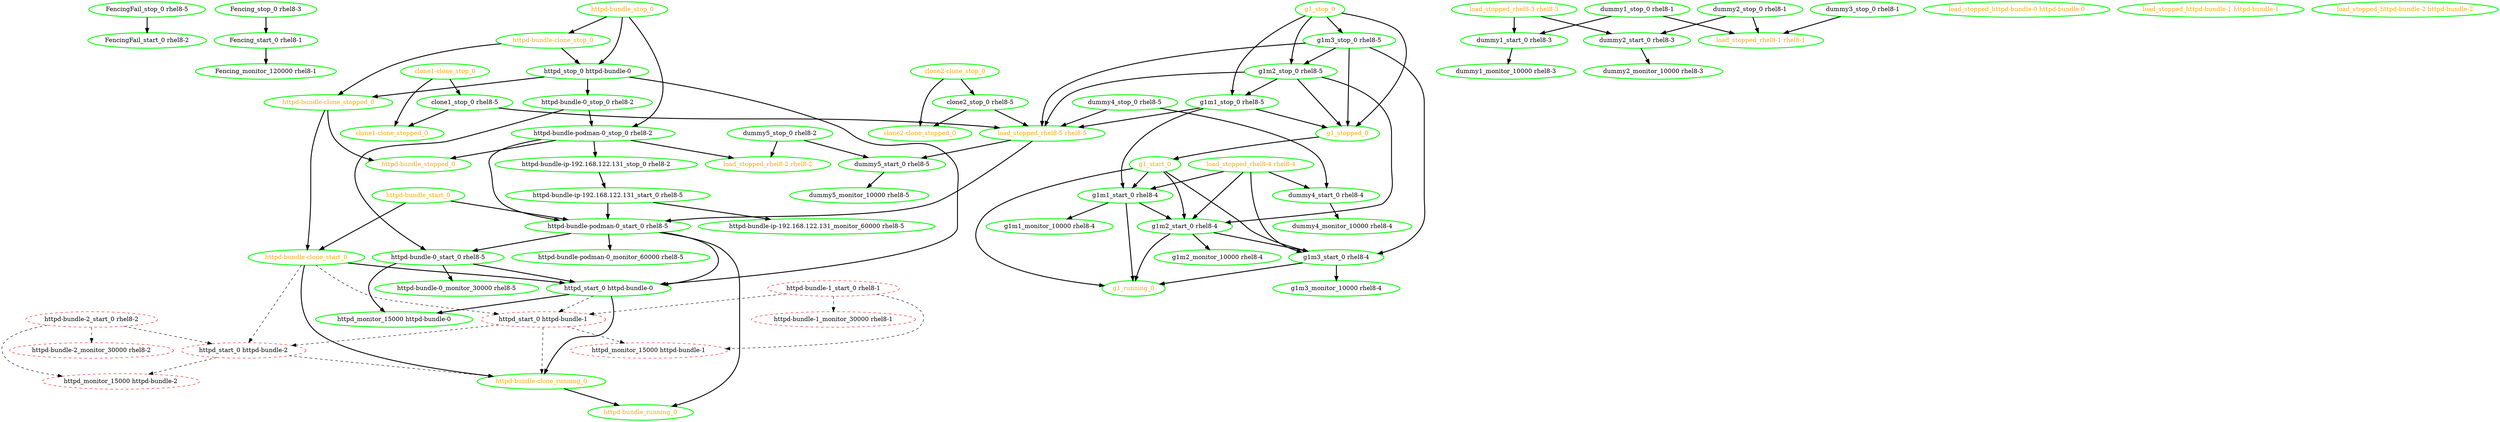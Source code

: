  digraph "g" {
"FencingFail_start_0 rhel8-2" [ style=bold color="green" fontcolor="black"]
"FencingFail_stop_0 rhel8-5" -> "FencingFail_start_0 rhel8-2" [ style = bold]
"FencingFail_stop_0 rhel8-5" [ style=bold color="green" fontcolor="black"]
"Fencing_monitor_120000 rhel8-1" [ style=bold color="green" fontcolor="black"]
"Fencing_start_0 rhel8-1" -> "Fencing_monitor_120000 rhel8-1" [ style = bold]
"Fencing_start_0 rhel8-1" [ style=bold color="green" fontcolor="black"]
"Fencing_stop_0 rhel8-3" -> "Fencing_start_0 rhel8-1" [ style = bold]
"Fencing_stop_0 rhel8-3" [ style=bold color="green" fontcolor="black"]
"clone1-clone_stop_0" -> "clone1-clone_stopped_0" [ style = bold]
"clone1-clone_stop_0" -> "clone1_stop_0 rhel8-5" [ style = bold]
"clone1-clone_stop_0" [ style=bold color="green" fontcolor="orange"]
"clone1-clone_stopped_0" [ style=bold color="green" fontcolor="orange"]
"clone1_stop_0 rhel8-5" -> "clone1-clone_stopped_0" [ style = bold]
"clone1_stop_0 rhel8-5" -> "load_stopped_rhel8-5 rhel8-5" [ style = bold]
"clone1_stop_0 rhel8-5" [ style=bold color="green" fontcolor="black"]
"clone2-clone_stop_0" -> "clone2-clone_stopped_0" [ style = bold]
"clone2-clone_stop_0" -> "clone2_stop_0 rhel8-5" [ style = bold]
"clone2-clone_stop_0" [ style=bold color="green" fontcolor="orange"]
"clone2-clone_stopped_0" [ style=bold color="green" fontcolor="orange"]
"clone2_stop_0 rhel8-5" -> "clone2-clone_stopped_0" [ style = bold]
"clone2_stop_0 rhel8-5" -> "load_stopped_rhel8-5 rhel8-5" [ style = bold]
"clone2_stop_0 rhel8-5" [ style=bold color="green" fontcolor="black"]
"dummy1_monitor_10000 rhel8-3" [ style=bold color="green" fontcolor="black"]
"dummy1_start_0 rhel8-3" -> "dummy1_monitor_10000 rhel8-3" [ style = bold]
"dummy1_start_0 rhel8-3" [ style=bold color="green" fontcolor="black"]
"dummy1_stop_0 rhel8-1" -> "dummy1_start_0 rhel8-3" [ style = bold]
"dummy1_stop_0 rhel8-1" -> "load_stopped_rhel8-1 rhel8-1" [ style = bold]
"dummy1_stop_0 rhel8-1" [ style=bold color="green" fontcolor="black"]
"dummy2_monitor_10000 rhel8-3" [ style=bold color="green" fontcolor="black"]
"dummy2_start_0 rhel8-3" -> "dummy2_monitor_10000 rhel8-3" [ style = bold]
"dummy2_start_0 rhel8-3" [ style=bold color="green" fontcolor="black"]
"dummy2_stop_0 rhel8-1" -> "dummy2_start_0 rhel8-3" [ style = bold]
"dummy2_stop_0 rhel8-1" -> "load_stopped_rhel8-1 rhel8-1" [ style = bold]
"dummy2_stop_0 rhel8-1" [ style=bold color="green" fontcolor="black"]
"dummy3_stop_0 rhel8-1" -> "load_stopped_rhel8-1 rhel8-1" [ style = bold]
"dummy3_stop_0 rhel8-1" [ style=bold color="green" fontcolor="black"]
"dummy4_monitor_10000 rhel8-4" [ style=bold color="green" fontcolor="black"]
"dummy4_start_0 rhel8-4" -> "dummy4_monitor_10000 rhel8-4" [ style = bold]
"dummy4_start_0 rhel8-4" [ style=bold color="green" fontcolor="black"]
"dummy4_stop_0 rhel8-5" -> "dummy4_start_0 rhel8-4" [ style = bold]
"dummy4_stop_0 rhel8-5" -> "load_stopped_rhel8-5 rhel8-5" [ style = bold]
"dummy4_stop_0 rhel8-5" [ style=bold color="green" fontcolor="black"]
"dummy5_monitor_10000 rhel8-5" [ style=bold color="green" fontcolor="black"]
"dummy5_start_0 rhel8-5" -> "dummy5_monitor_10000 rhel8-5" [ style = bold]
"dummy5_start_0 rhel8-5" [ style=bold color="green" fontcolor="black"]
"dummy5_stop_0 rhel8-2" -> "dummy5_start_0 rhel8-5" [ style = bold]
"dummy5_stop_0 rhel8-2" -> "load_stopped_rhel8-2 rhel8-2" [ style = bold]
"dummy5_stop_0 rhel8-2" [ style=bold color="green" fontcolor="black"]
"g1_running_0" [ style=bold color="green" fontcolor="orange"]
"g1_start_0" -> "g1_running_0" [ style = bold]
"g1_start_0" -> "g1m1_start_0 rhel8-4" [ style = bold]
"g1_start_0" -> "g1m2_start_0 rhel8-4" [ style = bold]
"g1_start_0" -> "g1m3_start_0 rhel8-4" [ style = bold]
"g1_start_0" [ style=bold color="green" fontcolor="orange"]
"g1_stop_0" -> "g1_stopped_0" [ style = bold]
"g1_stop_0" -> "g1m1_stop_0 rhel8-5" [ style = bold]
"g1_stop_0" -> "g1m2_stop_0 rhel8-5" [ style = bold]
"g1_stop_0" -> "g1m3_stop_0 rhel8-5" [ style = bold]
"g1_stop_0" [ style=bold color="green" fontcolor="orange"]
"g1_stopped_0" -> "g1_start_0" [ style = bold]
"g1_stopped_0" [ style=bold color="green" fontcolor="orange"]
"g1m1_monitor_10000 rhel8-4" [ style=bold color="green" fontcolor="black"]
"g1m1_start_0 rhel8-4" -> "g1_running_0" [ style = bold]
"g1m1_start_0 rhel8-4" -> "g1m1_monitor_10000 rhel8-4" [ style = bold]
"g1m1_start_0 rhel8-4" -> "g1m2_start_0 rhel8-4" [ style = bold]
"g1m1_start_0 rhel8-4" [ style=bold color="green" fontcolor="black"]
"g1m1_stop_0 rhel8-5" -> "g1_stopped_0" [ style = bold]
"g1m1_stop_0 rhel8-5" -> "g1m1_start_0 rhel8-4" [ style = bold]
"g1m1_stop_0 rhel8-5" -> "load_stopped_rhel8-5 rhel8-5" [ style = bold]
"g1m1_stop_0 rhel8-5" [ style=bold color="green" fontcolor="black"]
"g1m2_monitor_10000 rhel8-4" [ style=bold color="green" fontcolor="black"]
"g1m2_start_0 rhel8-4" -> "g1_running_0" [ style = bold]
"g1m2_start_0 rhel8-4" -> "g1m2_monitor_10000 rhel8-4" [ style = bold]
"g1m2_start_0 rhel8-4" -> "g1m3_start_0 rhel8-4" [ style = bold]
"g1m2_start_0 rhel8-4" [ style=bold color="green" fontcolor="black"]
"g1m2_stop_0 rhel8-5" -> "g1_stopped_0" [ style = bold]
"g1m2_stop_0 rhel8-5" -> "g1m1_stop_0 rhel8-5" [ style = bold]
"g1m2_stop_0 rhel8-5" -> "g1m2_start_0 rhel8-4" [ style = bold]
"g1m2_stop_0 rhel8-5" -> "load_stopped_rhel8-5 rhel8-5" [ style = bold]
"g1m2_stop_0 rhel8-5" [ style=bold color="green" fontcolor="black"]
"g1m3_monitor_10000 rhel8-4" [ style=bold color="green" fontcolor="black"]
"g1m3_start_0 rhel8-4" -> "g1_running_0" [ style = bold]
"g1m3_start_0 rhel8-4" -> "g1m3_monitor_10000 rhel8-4" [ style = bold]
"g1m3_start_0 rhel8-4" [ style=bold color="green" fontcolor="black"]
"g1m3_stop_0 rhel8-5" -> "g1_stopped_0" [ style = bold]
"g1m3_stop_0 rhel8-5" -> "g1m2_stop_0 rhel8-5" [ style = bold]
"g1m3_stop_0 rhel8-5" -> "g1m3_start_0 rhel8-4" [ style = bold]
"g1m3_stop_0 rhel8-5" -> "load_stopped_rhel8-5 rhel8-5" [ style = bold]
"g1m3_stop_0 rhel8-5" [ style=bold color="green" fontcolor="black"]
"httpd-bundle-0_monitor_30000 rhel8-5" [ style=bold color="green" fontcolor="black"]
"httpd-bundle-0_start_0 rhel8-5" -> "httpd-bundle-0_monitor_30000 rhel8-5" [ style = bold]
"httpd-bundle-0_start_0 rhel8-5" -> "httpd_monitor_15000 httpd-bundle-0" [ style = bold]
"httpd-bundle-0_start_0 rhel8-5" -> "httpd_start_0 httpd-bundle-0" [ style = bold]
"httpd-bundle-0_start_0 rhel8-5" [ style=bold color="green" fontcolor="black"]
"httpd-bundle-0_stop_0 rhel8-2" -> "httpd-bundle-0_start_0 rhel8-5" [ style = bold]
"httpd-bundle-0_stop_0 rhel8-2" -> "httpd-bundle-podman-0_stop_0 rhel8-2" [ style = bold]
"httpd-bundle-0_stop_0 rhel8-2" [ style=bold color="green" fontcolor="black"]
"httpd-bundle-1_monitor_30000 rhel8-1" [ style=dashed color="red" fontcolor="black"]
"httpd-bundle-1_start_0 rhel8-1" -> "httpd-bundle-1_monitor_30000 rhel8-1" [ style = dashed]
"httpd-bundle-1_start_0 rhel8-1" -> "httpd_monitor_15000 httpd-bundle-1" [ style = dashed]
"httpd-bundle-1_start_0 rhel8-1" -> "httpd_start_0 httpd-bundle-1" [ style = dashed]
"httpd-bundle-1_start_0 rhel8-1" [ style=dashed color="red" fontcolor="black"]
"httpd-bundle-2_monitor_30000 rhel8-2" [ style=dashed color="red" fontcolor="black"]
"httpd-bundle-2_start_0 rhel8-2" -> "httpd-bundle-2_monitor_30000 rhel8-2" [ style = dashed]
"httpd-bundle-2_start_0 rhel8-2" -> "httpd_monitor_15000 httpd-bundle-2" [ style = dashed]
"httpd-bundle-2_start_0 rhel8-2" -> "httpd_start_0 httpd-bundle-2" [ style = dashed]
"httpd-bundle-2_start_0 rhel8-2" [ style=dashed color="red" fontcolor="black"]
"httpd-bundle-clone_running_0" -> "httpd-bundle_running_0" [ style = bold]
"httpd-bundle-clone_running_0" [ style=bold color="green" fontcolor="orange"]
"httpd-bundle-clone_start_0" -> "httpd-bundle-clone_running_0" [ style = bold]
"httpd-bundle-clone_start_0" -> "httpd_start_0 httpd-bundle-0" [ style = bold]
"httpd-bundle-clone_start_0" -> "httpd_start_0 httpd-bundle-1" [ style = dashed]
"httpd-bundle-clone_start_0" -> "httpd_start_0 httpd-bundle-2" [ style = dashed]
"httpd-bundle-clone_start_0" [ style=bold color="green" fontcolor="orange"]
"httpd-bundle-clone_stop_0" -> "httpd-bundle-clone_stopped_0" [ style = bold]
"httpd-bundle-clone_stop_0" -> "httpd_stop_0 httpd-bundle-0" [ style = bold]
"httpd-bundle-clone_stop_0" [ style=bold color="green" fontcolor="orange"]
"httpd-bundle-clone_stopped_0" -> "httpd-bundle-clone_start_0" [ style = bold]
"httpd-bundle-clone_stopped_0" -> "httpd-bundle_stopped_0" [ style = bold]
"httpd-bundle-clone_stopped_0" [ style=bold color="green" fontcolor="orange"]
"httpd-bundle-ip-192.168.122.131_monitor_60000 rhel8-5" [ style=bold color="green" fontcolor="black"]
"httpd-bundle-ip-192.168.122.131_start_0 rhel8-5" -> "httpd-bundle-ip-192.168.122.131_monitor_60000 rhel8-5" [ style = bold]
"httpd-bundle-ip-192.168.122.131_start_0 rhel8-5" -> "httpd-bundle-podman-0_start_0 rhel8-5" [ style = bold]
"httpd-bundle-ip-192.168.122.131_start_0 rhel8-5" [ style=bold color="green" fontcolor="black"]
"httpd-bundle-ip-192.168.122.131_stop_0 rhel8-2" -> "httpd-bundle-ip-192.168.122.131_start_0 rhel8-5" [ style = bold]
"httpd-bundle-ip-192.168.122.131_stop_0 rhel8-2" [ style=bold color="green" fontcolor="black"]
"httpd-bundle-podman-0_monitor_60000 rhel8-5" [ style=bold color="green" fontcolor="black"]
"httpd-bundle-podman-0_start_0 rhel8-5" -> "httpd-bundle-0_start_0 rhel8-5" [ style = bold]
"httpd-bundle-podman-0_start_0 rhel8-5" -> "httpd-bundle-podman-0_monitor_60000 rhel8-5" [ style = bold]
"httpd-bundle-podman-0_start_0 rhel8-5" -> "httpd-bundle_running_0" [ style = bold]
"httpd-bundle-podman-0_start_0 rhel8-5" -> "httpd_start_0 httpd-bundle-0" [ style = bold]
"httpd-bundle-podman-0_start_0 rhel8-5" [ style=bold color="green" fontcolor="black"]
"httpd-bundle-podman-0_stop_0 rhel8-2" -> "httpd-bundle-ip-192.168.122.131_stop_0 rhel8-2" [ style = bold]
"httpd-bundle-podman-0_stop_0 rhel8-2" -> "httpd-bundle-podman-0_start_0 rhel8-5" [ style = bold]
"httpd-bundle-podman-0_stop_0 rhel8-2" -> "httpd-bundle_stopped_0" [ style = bold]
"httpd-bundle-podman-0_stop_0 rhel8-2" -> "load_stopped_rhel8-2 rhel8-2" [ style = bold]
"httpd-bundle-podman-0_stop_0 rhel8-2" [ style=bold color="green" fontcolor="black"]
"httpd-bundle_running_0" [ style=bold color="green" fontcolor="orange"]
"httpd-bundle_start_0" -> "httpd-bundle-clone_start_0" [ style = bold]
"httpd-bundle_start_0" -> "httpd-bundle-podman-0_start_0 rhel8-5" [ style = bold]
"httpd-bundle_start_0" [ style=bold color="green" fontcolor="orange"]
"httpd-bundle_stop_0" -> "httpd-bundle-clone_stop_0" [ style = bold]
"httpd-bundle_stop_0" -> "httpd-bundle-podman-0_stop_0 rhel8-2" [ style = bold]
"httpd-bundle_stop_0" -> "httpd_stop_0 httpd-bundle-0" [ style = bold]
"httpd-bundle_stop_0" [ style=bold color="green" fontcolor="orange"]
"httpd-bundle_stopped_0" [ style=bold color="green" fontcolor="orange"]
"httpd_monitor_15000 httpd-bundle-0" [ style=bold color="green" fontcolor="black"]
"httpd_monitor_15000 httpd-bundle-1" [ style=dashed color="red" fontcolor="black"]
"httpd_monitor_15000 httpd-bundle-2" [ style=dashed color="red" fontcolor="black"]
"httpd_start_0 httpd-bundle-0" -> "httpd-bundle-clone_running_0" [ style = bold]
"httpd_start_0 httpd-bundle-0" -> "httpd_monitor_15000 httpd-bundle-0" [ style = bold]
"httpd_start_0 httpd-bundle-0" -> "httpd_start_0 httpd-bundle-1" [ style = dashed]
"httpd_start_0 httpd-bundle-0" [ style=bold color="green" fontcolor="black"]
"httpd_start_0 httpd-bundle-1" -> "httpd-bundle-clone_running_0" [ style = dashed]
"httpd_start_0 httpd-bundle-1" -> "httpd_monitor_15000 httpd-bundle-1" [ style = dashed]
"httpd_start_0 httpd-bundle-1" -> "httpd_start_0 httpd-bundle-2" [ style = dashed]
"httpd_start_0 httpd-bundle-1" [ style=dashed color="red" fontcolor="black"]
"httpd_start_0 httpd-bundle-2" -> "httpd-bundle-clone_running_0" [ style = dashed]
"httpd_start_0 httpd-bundle-2" -> "httpd_monitor_15000 httpd-bundle-2" [ style = dashed]
"httpd_start_0 httpd-bundle-2" [ style=dashed color="red" fontcolor="black"]
"httpd_stop_0 httpd-bundle-0" -> "httpd-bundle-0_stop_0 rhel8-2" [ style = bold]
"httpd_stop_0 httpd-bundle-0" -> "httpd-bundle-clone_stopped_0" [ style = bold]
"httpd_stop_0 httpd-bundle-0" -> "httpd_start_0 httpd-bundle-0" [ style = bold]
"httpd_stop_0 httpd-bundle-0" [ style=bold color="green" fontcolor="black"]
"load_stopped_httpd-bundle-0 httpd-bundle-0" [ style=bold color="green" fontcolor="orange"]
"load_stopped_httpd-bundle-1 httpd-bundle-1" [ style=bold color="green" fontcolor="orange"]
"load_stopped_httpd-bundle-2 httpd-bundle-2" [ style=bold color="green" fontcolor="orange"]
"load_stopped_rhel8-1 rhel8-1" [ style=bold color="green" fontcolor="orange"]
"load_stopped_rhel8-2 rhel8-2" [ style=bold color="green" fontcolor="orange"]
"load_stopped_rhel8-3 rhel8-3" -> "dummy1_start_0 rhel8-3" [ style = bold]
"load_stopped_rhel8-3 rhel8-3" -> "dummy2_start_0 rhel8-3" [ style = bold]
"load_stopped_rhel8-3 rhel8-3" [ style=bold color="green" fontcolor="orange"]
"load_stopped_rhel8-4 rhel8-4" -> "dummy4_start_0 rhel8-4" [ style = bold]
"load_stopped_rhel8-4 rhel8-4" -> "g1m1_start_0 rhel8-4" [ style = bold]
"load_stopped_rhel8-4 rhel8-4" -> "g1m2_start_0 rhel8-4" [ style = bold]
"load_stopped_rhel8-4 rhel8-4" -> "g1m3_start_0 rhel8-4" [ style = bold]
"load_stopped_rhel8-4 rhel8-4" [ style=bold color="green" fontcolor="orange"]
"load_stopped_rhel8-5 rhel8-5" -> "dummy5_start_0 rhel8-5" [ style = bold]
"load_stopped_rhel8-5 rhel8-5" -> "httpd-bundle-podman-0_start_0 rhel8-5" [ style = bold]
"load_stopped_rhel8-5 rhel8-5" [ style=bold color="green" fontcolor="orange"]
}
